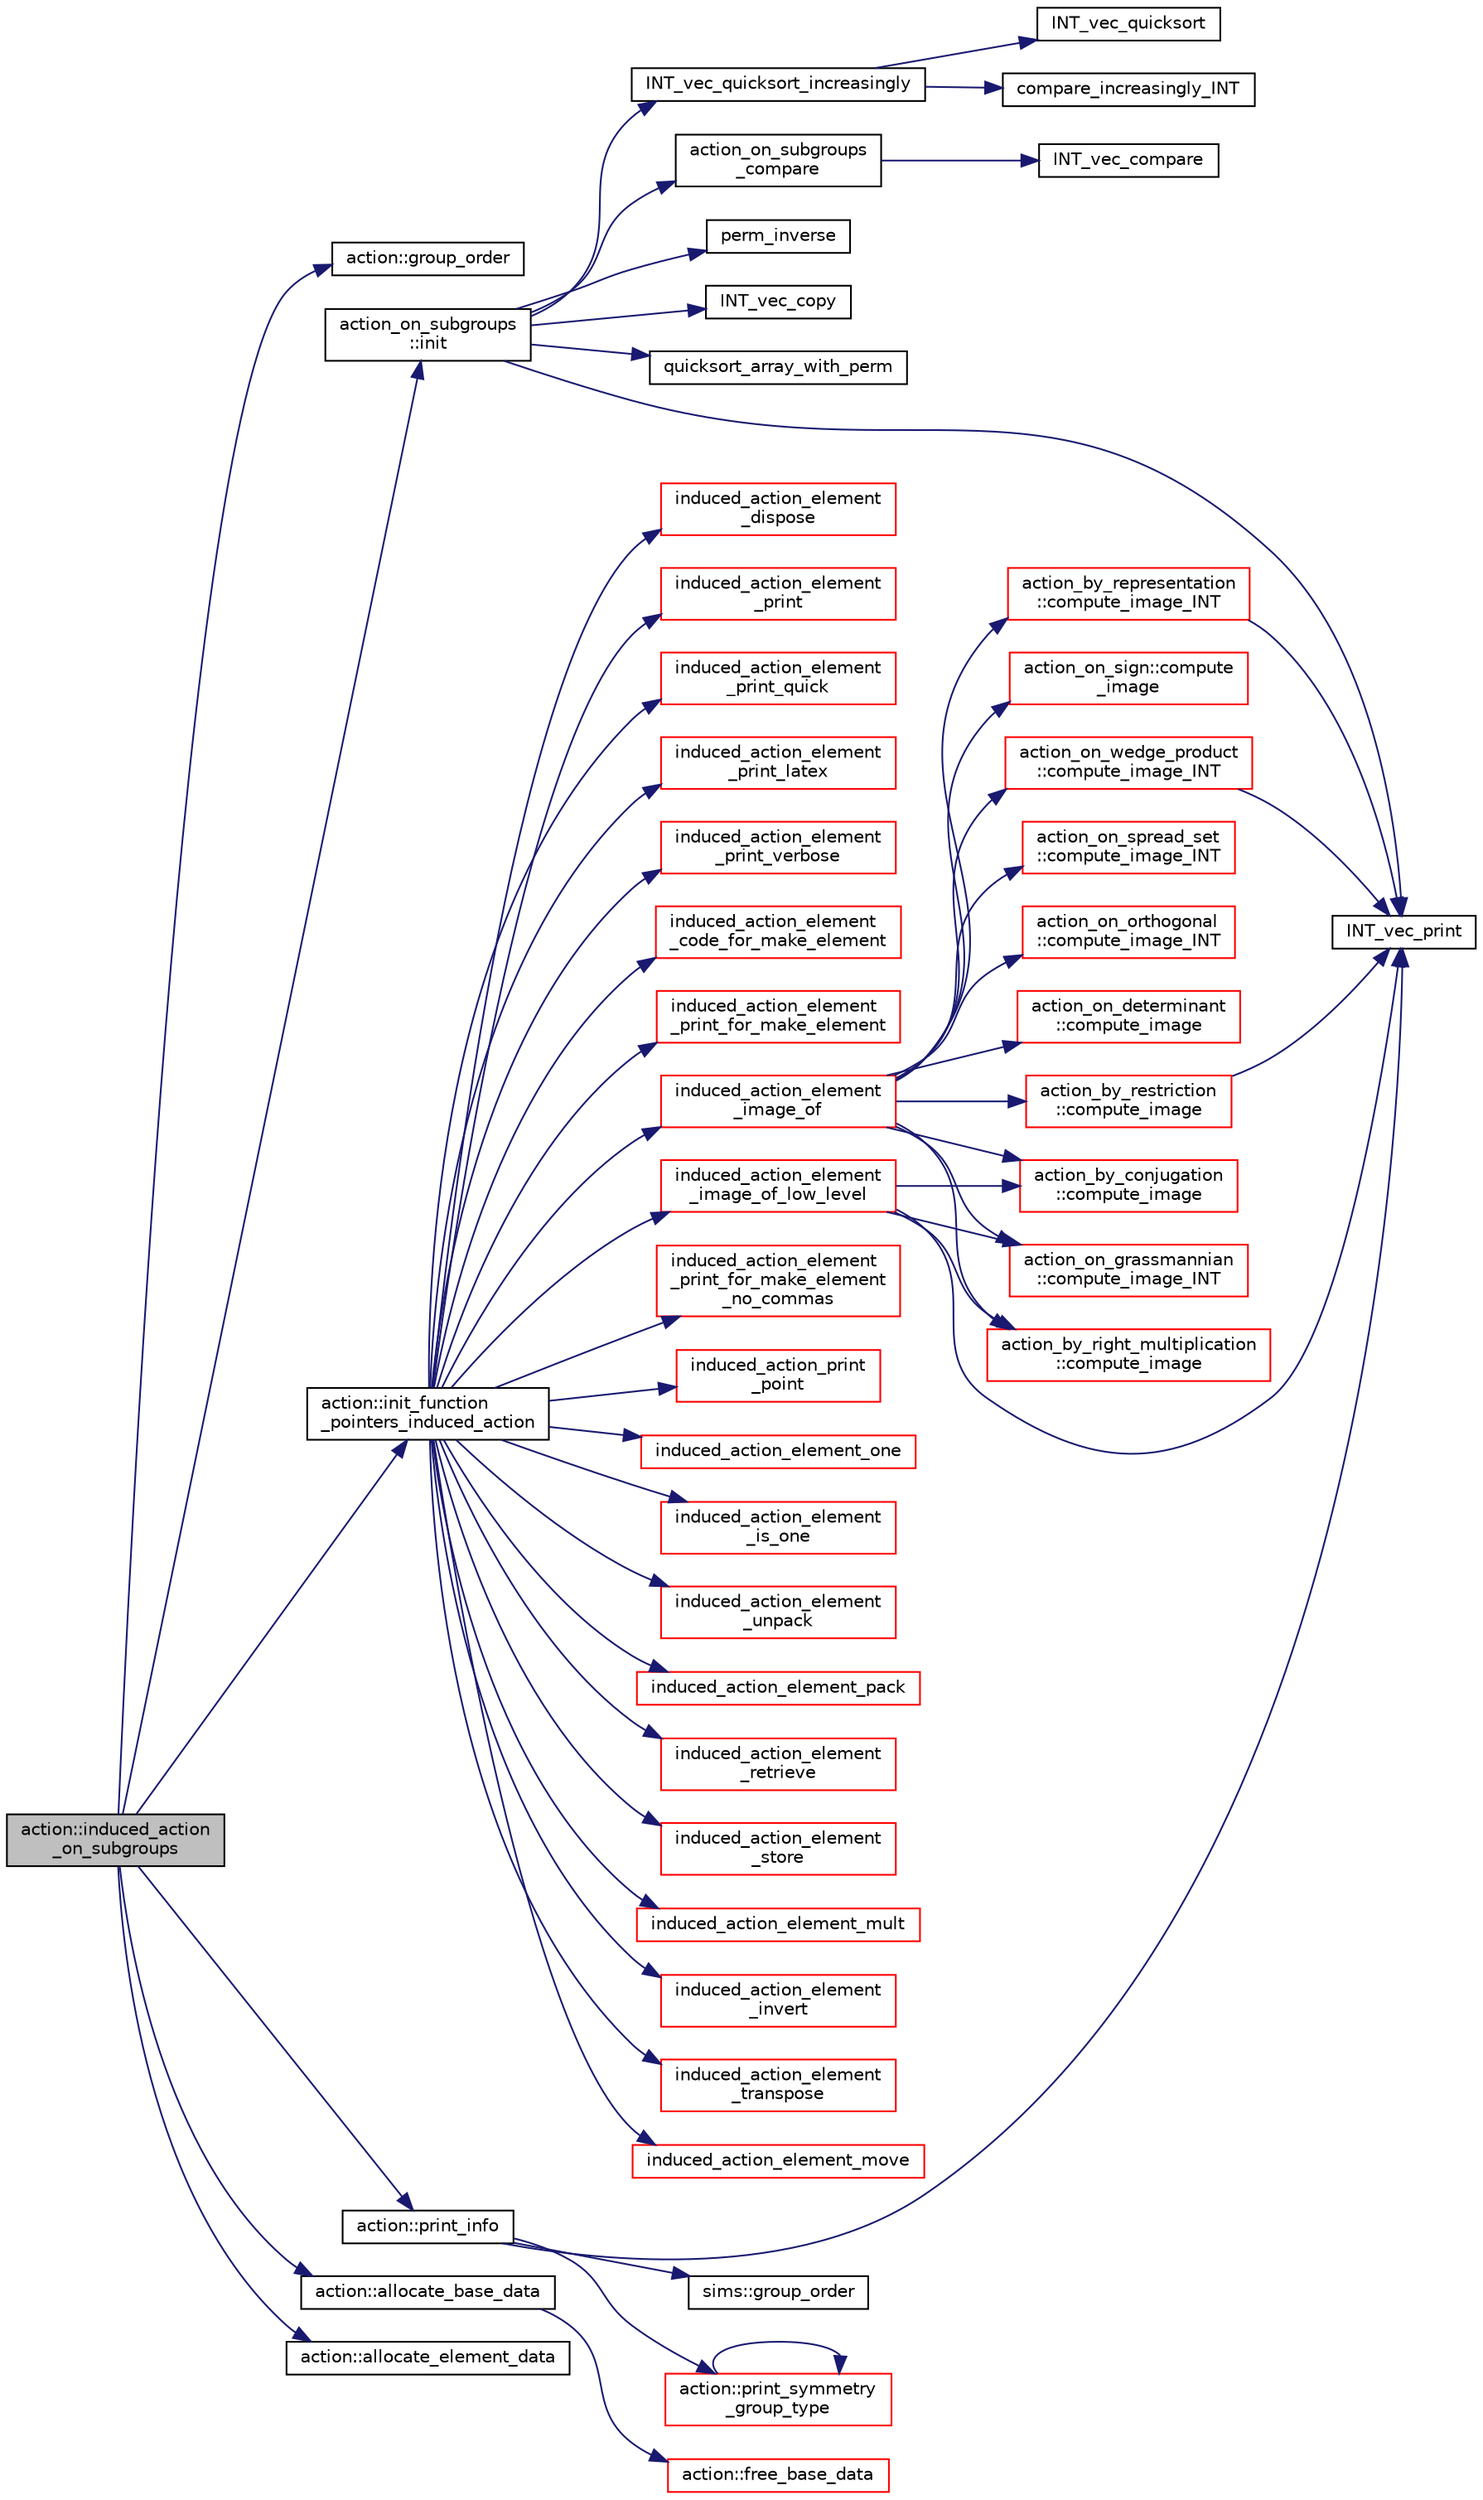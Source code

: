 digraph "action::induced_action_on_subgroups"
{
  edge [fontname="Helvetica",fontsize="10",labelfontname="Helvetica",labelfontsize="10"];
  node [fontname="Helvetica",fontsize="10",shape=record];
  rankdir="LR";
  Node24033 [label="action::induced_action\l_on_subgroups",height=0.2,width=0.4,color="black", fillcolor="grey75", style="filled", fontcolor="black"];
  Node24033 -> Node24034 [color="midnightblue",fontsize="10",style="solid",fontname="Helvetica"];
  Node24034 [label="action::group_order",height=0.2,width=0.4,color="black", fillcolor="white", style="filled",URL="$d2/d86/classaction.html#ad1f69adb27041311d2e7be96e39388d4"];
  Node24033 -> Node24035 [color="midnightblue",fontsize="10",style="solid",fontname="Helvetica"];
  Node24035 [label="action_on_subgroups\l::init",height=0.2,width=0.4,color="black", fillcolor="white", style="filled",URL="$d6/da4/classaction__on__subgroups.html#af974b4d4a7b840fe84009db7de78f261"];
  Node24035 -> Node24036 [color="midnightblue",fontsize="10",style="solid",fontname="Helvetica"];
  Node24036 [label="INT_vec_copy",height=0.2,width=0.4,color="black", fillcolor="white", style="filled",URL="$df/dbf/sajeeb_8_c.html#ac2d875e27e009af6ec04d17254d11075"];
  Node24035 -> Node24037 [color="midnightblue",fontsize="10",style="solid",fontname="Helvetica"];
  Node24037 [label="INT_vec_quicksort_increasingly",height=0.2,width=0.4,color="black", fillcolor="white", style="filled",URL="$d5/de2/foundations_2data__structures_2data__structures_8h.html#a31ccee746bc644f58816c67bc3a0e237"];
  Node24037 -> Node24038 [color="midnightblue",fontsize="10",style="solid",fontname="Helvetica"];
  Node24038 [label="INT_vec_quicksort",height=0.2,width=0.4,color="black", fillcolor="white", style="filled",URL="$d4/dd7/sorting_8_c.html#a06b413b423531ad098e9536031cc91ef"];
  Node24037 -> Node24039 [color="midnightblue",fontsize="10",style="solid",fontname="Helvetica"];
  Node24039 [label="compare_increasingly_INT",height=0.2,width=0.4,color="black", fillcolor="white", style="filled",URL="$d4/dd7/sorting_8_c.html#aa182150f114c64f81fcefcbc6d292790"];
  Node24035 -> Node24040 [color="midnightblue",fontsize="10",style="solid",fontname="Helvetica"];
  Node24040 [label="INT_vec_print",height=0.2,width=0.4,color="black", fillcolor="white", style="filled",URL="$df/dbf/sajeeb_8_c.html#a79a5901af0b47dd0d694109543c027fe"];
  Node24035 -> Node24041 [color="midnightblue",fontsize="10",style="solid",fontname="Helvetica"];
  Node24041 [label="quicksort_array_with_perm",height=0.2,width=0.4,color="black", fillcolor="white", style="filled",URL="$d5/de2/foundations_2data__structures_2data__structures_8h.html#ada23f8fd093f2e9932db37cdcf98909d"];
  Node24035 -> Node24042 [color="midnightblue",fontsize="10",style="solid",fontname="Helvetica"];
  Node24042 [label="action_on_subgroups\l_compare",height=0.2,width=0.4,color="black", fillcolor="white", style="filled",URL="$d3/df4/action__on__subgroups_8_c.html#a4edd2daedf9740528b0ec94985c5d997"];
  Node24042 -> Node24043 [color="midnightblue",fontsize="10",style="solid",fontname="Helvetica"];
  Node24043 [label="INT_vec_compare",height=0.2,width=0.4,color="black", fillcolor="white", style="filled",URL="$d5/de2/foundations_2data__structures_2data__structures_8h.html#ac1a17fca23fb4a338aef8547a4c2fded"];
  Node24035 -> Node24044 [color="midnightblue",fontsize="10",style="solid",fontname="Helvetica"];
  Node24044 [label="perm_inverse",height=0.2,width=0.4,color="black", fillcolor="white", style="filled",URL="$d2/d7c/combinatorics_8_c.html#ab7f02d1e2e257e1118eae354ab16d447"];
  Node24033 -> Node24045 [color="midnightblue",fontsize="10",style="solid",fontname="Helvetica"];
  Node24045 [label="action::init_function\l_pointers_induced_action",height=0.2,width=0.4,color="black", fillcolor="white", style="filled",URL="$d2/d86/classaction.html#a3b9287d084b24f7a3b9532a7589c58de"];
  Node24045 -> Node24046 [color="midnightblue",fontsize="10",style="solid",fontname="Helvetica"];
  Node24046 [label="induced_action_element\l_image_of",height=0.2,width=0.4,color="red", fillcolor="white", style="filled",URL="$dc/dd4/group__actions_8h.html#a821850d6c3988dd122de0489cd36f0f0"];
  Node24046 -> Node24047 [color="midnightblue",fontsize="10",style="solid",fontname="Helvetica"];
  Node24047 [label="action_by_right_multiplication\l::compute_image",height=0.2,width=0.4,color="red", fillcolor="white", style="filled",URL="$d5/daa/classaction__by__right__multiplication.html#a5407ada4c7d5a1775144fbaadbb8be8e"];
  Node24046 -> Node24073 [color="midnightblue",fontsize="10",style="solid",fontname="Helvetica"];
  Node24073 [label="action_by_restriction\l::compute_image",height=0.2,width=0.4,color="red", fillcolor="white", style="filled",URL="$d1/d7e/classaction__by__restriction.html#a2d669c0f0b3905fb5effc983c9fbb0cc"];
  Node24073 -> Node24040 [color="midnightblue",fontsize="10",style="solid",fontname="Helvetica"];
  Node24046 -> Node24075 [color="midnightblue",fontsize="10",style="solid",fontname="Helvetica"];
  Node24075 [label="action_by_conjugation\l::compute_image",height=0.2,width=0.4,color="red", fillcolor="white", style="filled",URL="$d3/dda/classaction__by__conjugation.html#acd62853354e392089a10381a4f7c5ac6"];
  Node24046 -> Node24076 [color="midnightblue",fontsize="10",style="solid",fontname="Helvetica"];
  Node24076 [label="action_by_representation\l::compute_image_INT",height=0.2,width=0.4,color="red", fillcolor="white", style="filled",URL="$d1/d9d/classaction__by__representation.html#a8c6b43be13f3fa61c51d3c5f2a3411d4"];
  Node24076 -> Node24040 [color="midnightblue",fontsize="10",style="solid",fontname="Helvetica"];
  Node24046 -> Node24089 [color="midnightblue",fontsize="10",style="solid",fontname="Helvetica"];
  Node24089 [label="action_on_determinant\l::compute_image",height=0.2,width=0.4,color="red", fillcolor="white", style="filled",URL="$d4/d32/classaction__on__determinant.html#afc50562cf0aa95e81eb0062749dc3940"];
  Node24046 -> Node24105 [color="midnightblue",fontsize="10",style="solid",fontname="Helvetica"];
  Node24105 [label="action_on_sign::compute\l_image",height=0.2,width=0.4,color="red", fillcolor="white", style="filled",URL="$da/d06/classaction__on__sign.html#a50a03ddd12e5619d59aee3de0fb5930e"];
  Node24046 -> Node24106 [color="midnightblue",fontsize="10",style="solid",fontname="Helvetica"];
  Node24106 [label="action_on_grassmannian\l::compute_image_INT",height=0.2,width=0.4,color="red", fillcolor="white", style="filled",URL="$d9/ddf/classaction__on__grassmannian.html#a5379b51e0c1a96eaa1e087a8228604ca"];
  Node24046 -> Node24120 [color="midnightblue",fontsize="10",style="solid",fontname="Helvetica"];
  Node24120 [label="action_on_spread_set\l::compute_image_INT",height=0.2,width=0.4,color="red", fillcolor="white", style="filled",URL="$d2/d7a/classaction__on__spread__set.html#a424ae719c98b5d99978e60f8f2d65437"];
  Node24046 -> Node24150 [color="midnightblue",fontsize="10",style="solid",fontname="Helvetica"];
  Node24150 [label="action_on_orthogonal\l::compute_image_INT",height=0.2,width=0.4,color="red", fillcolor="white", style="filled",URL="$dc/d87/classaction__on__orthogonal.html#a53cee5a150163f7614151b9cd1fc06f3"];
  Node24046 -> Node24334 [color="midnightblue",fontsize="10",style="solid",fontname="Helvetica"];
  Node24334 [label="action_on_wedge_product\l::compute_image_INT",height=0.2,width=0.4,color="red", fillcolor="white", style="filled",URL="$d0/deb/classaction__on__wedge__product.html#a54b13528f0219a5c1a87386725cc9548"];
  Node24334 -> Node24040 [color="midnightblue",fontsize="10",style="solid",fontname="Helvetica"];
  Node24045 -> Node24448 [color="midnightblue",fontsize="10",style="solid",fontname="Helvetica"];
  Node24448 [label="induced_action_element\l_image_of_low_level",height=0.2,width=0.4,color="red", fillcolor="white", style="filled",URL="$dc/dd4/group__actions_8h.html#aa4bc5f68829829d9a41223c260c658c5"];
  Node24448 -> Node24040 [color="midnightblue",fontsize="10",style="solid",fontname="Helvetica"];
  Node24448 -> Node24047 [color="midnightblue",fontsize="10",style="solid",fontname="Helvetica"];
  Node24448 -> Node24075 [color="midnightblue",fontsize="10",style="solid",fontname="Helvetica"];
  Node24448 -> Node24106 [color="midnightblue",fontsize="10",style="solid",fontname="Helvetica"];
  Node24045 -> Node24450 [color="midnightblue",fontsize="10",style="solid",fontname="Helvetica"];
  Node24450 [label="induced_action_element_one",height=0.2,width=0.4,color="red", fillcolor="white", style="filled",URL="$dc/dd4/group__actions_8h.html#a11ad8abff8304e30e16403a1975a8aab"];
  Node24045 -> Node24452 [color="midnightblue",fontsize="10",style="solid",fontname="Helvetica"];
  Node24452 [label="induced_action_element\l_is_one",height=0.2,width=0.4,color="red", fillcolor="white", style="filled",URL="$dc/dd4/group__actions_8h.html#aadb6a2b56e25c82dd455de09bb4bda82"];
  Node24045 -> Node24456 [color="midnightblue",fontsize="10",style="solid",fontname="Helvetica"];
  Node24456 [label="induced_action_element\l_unpack",height=0.2,width=0.4,color="red", fillcolor="white", style="filled",URL="$dc/dd4/group__actions_8h.html#a99c6ddc3d11eeccddf87ca23badd1890"];
  Node24045 -> Node24459 [color="midnightblue",fontsize="10",style="solid",fontname="Helvetica"];
  Node24459 [label="induced_action_element_pack",height=0.2,width=0.4,color="red", fillcolor="white", style="filled",URL="$dc/dd4/group__actions_8h.html#aa80cbe650affcff950137367a431715f"];
  Node24045 -> Node24462 [color="midnightblue",fontsize="10",style="solid",fontname="Helvetica"];
  Node24462 [label="induced_action_element\l_retrieve",height=0.2,width=0.4,color="red", fillcolor="white", style="filled",URL="$dc/dd4/group__actions_8h.html#a9e51f4ab67af75d0a12a3eb7f211a5b4"];
  Node24045 -> Node24468 [color="midnightblue",fontsize="10",style="solid",fontname="Helvetica"];
  Node24468 [label="induced_action_element\l_store",height=0.2,width=0.4,color="red", fillcolor="white", style="filled",URL="$dc/dd4/group__actions_8h.html#a23d42fb239ba7e886b1fb9fc96f1a3be"];
  Node24045 -> Node24475 [color="midnightblue",fontsize="10",style="solid",fontname="Helvetica"];
  Node24475 [label="induced_action_element_mult",height=0.2,width=0.4,color="red", fillcolor="white", style="filled",URL="$dc/dd4/group__actions_8h.html#a7b00701d128922145960b4c15307113c"];
  Node24045 -> Node24477 [color="midnightblue",fontsize="10",style="solid",fontname="Helvetica"];
  Node24477 [label="induced_action_element\l_invert",height=0.2,width=0.4,color="red", fillcolor="white", style="filled",URL="$dc/dd4/group__actions_8h.html#a9b7e3c76b30897cb2b62a974e063ce12"];
  Node24045 -> Node24479 [color="midnightblue",fontsize="10",style="solid",fontname="Helvetica"];
  Node24479 [label="induced_action_element\l_transpose",height=0.2,width=0.4,color="red", fillcolor="white", style="filled",URL="$dc/dd4/group__actions_8h.html#ad1379970ade84fe3a44f26f5ec500db4"];
  Node24045 -> Node24482 [color="midnightblue",fontsize="10",style="solid",fontname="Helvetica"];
  Node24482 [label="induced_action_element_move",height=0.2,width=0.4,color="red", fillcolor="white", style="filled",URL="$dc/dd4/group__actions_8h.html#a7b319593ee737d9c1ab5bc6223377541"];
  Node24045 -> Node24484 [color="midnightblue",fontsize="10",style="solid",fontname="Helvetica"];
  Node24484 [label="induced_action_element\l_dispose",height=0.2,width=0.4,color="red", fillcolor="white", style="filled",URL="$dc/dd4/group__actions_8h.html#a5bf4e1daf5b0e799af9e065ab8046f99"];
  Node24045 -> Node24486 [color="midnightblue",fontsize="10",style="solid",fontname="Helvetica"];
  Node24486 [label="induced_action_element\l_print",height=0.2,width=0.4,color="red", fillcolor="white", style="filled",URL="$dc/dd4/group__actions_8h.html#a670952bd230bf34b82f276deab684d23"];
  Node24045 -> Node24490 [color="midnightblue",fontsize="10",style="solid",fontname="Helvetica"];
  Node24490 [label="induced_action_element\l_print_quick",height=0.2,width=0.4,color="red", fillcolor="white", style="filled",URL="$dc/dd4/group__actions_8h.html#a91760d711eca781aa4dbee22a5fc0168"];
  Node24045 -> Node24491 [color="midnightblue",fontsize="10",style="solid",fontname="Helvetica"];
  Node24491 [label="induced_action_element\l_print_latex",height=0.2,width=0.4,color="red", fillcolor="white", style="filled",URL="$dc/dd4/group__actions_8h.html#a962508fbbbac127426c42fe5d0f147ab"];
  Node24045 -> Node24494 [color="midnightblue",fontsize="10",style="solid",fontname="Helvetica"];
  Node24494 [label="induced_action_element\l_print_verbose",height=0.2,width=0.4,color="red", fillcolor="white", style="filled",URL="$dc/dd4/group__actions_8h.html#a647a452eeefdaed4834375175fec37fc"];
  Node24045 -> Node24496 [color="midnightblue",fontsize="10",style="solid",fontname="Helvetica"];
  Node24496 [label="induced_action_element\l_code_for_make_element",height=0.2,width=0.4,color="red", fillcolor="white", style="filled",URL="$dc/dd4/group__actions_8h.html#af1c12dd980d376e72daaf9a383cebfdc"];
  Node24045 -> Node24498 [color="midnightblue",fontsize="10",style="solid",fontname="Helvetica"];
  Node24498 [label="induced_action_element\l_print_for_make_element",height=0.2,width=0.4,color="red", fillcolor="white", style="filled",URL="$dc/dd4/group__actions_8h.html#ad7e7ef951b164a7084837401e3dbc400"];
  Node24045 -> Node24500 [color="midnightblue",fontsize="10",style="solid",fontname="Helvetica"];
  Node24500 [label="induced_action_element\l_print_for_make_element\l_no_commas",height=0.2,width=0.4,color="red", fillcolor="white", style="filled",URL="$dc/dd4/group__actions_8h.html#ae151544128a85b12466172340404b955"];
  Node24045 -> Node24502 [color="midnightblue",fontsize="10",style="solid",fontname="Helvetica"];
  Node24502 [label="induced_action_print\l_point",height=0.2,width=0.4,color="red", fillcolor="white", style="filled",URL="$dc/dd4/group__actions_8h.html#af15373c64f9e8d33dd3c448d98cc2382"];
  Node24033 -> Node24504 [color="midnightblue",fontsize="10",style="solid",fontname="Helvetica"];
  Node24504 [label="action::allocate_base_data",height=0.2,width=0.4,color="black", fillcolor="white", style="filled",URL="$d2/d86/classaction.html#a345fa8dfbb60c8a100ab4dd80a966b1b"];
  Node24504 -> Node24505 [color="midnightblue",fontsize="10",style="solid",fontname="Helvetica"];
  Node24505 [label="action::free_base_data",height=0.2,width=0.4,color="red", fillcolor="white", style="filled",URL="$d2/d86/classaction.html#a27aa9e5940cc8e08da6727927d0798a8"];
  Node24033 -> Node24507 [color="midnightblue",fontsize="10",style="solid",fontname="Helvetica"];
  Node24507 [label="action::allocate_element_data",height=0.2,width=0.4,color="black", fillcolor="white", style="filled",URL="$d2/d86/classaction.html#adc5f98db8315bfd17fcd2fbb437d8f60"];
  Node24033 -> Node24508 [color="midnightblue",fontsize="10",style="solid",fontname="Helvetica"];
  Node24508 [label="action::print_info",height=0.2,width=0.4,color="black", fillcolor="white", style="filled",URL="$d2/d86/classaction.html#a6f89e493e5c5a32e5c3b8963d438ce86"];
  Node24508 -> Node24148 [color="midnightblue",fontsize="10",style="solid",fontname="Helvetica"];
  Node24148 [label="action::print_symmetry\l_group_type",height=0.2,width=0.4,color="red", fillcolor="white", style="filled",URL="$d2/d86/classaction.html#aed811766c7e64fe2c853df8b0b67aa6e"];
  Node24148 -> Node24148 [color="midnightblue",fontsize="10",style="solid",fontname="Helvetica"];
  Node24508 -> Node24040 [color="midnightblue",fontsize="10",style="solid",fontname="Helvetica"];
  Node24508 -> Node24509 [color="midnightblue",fontsize="10",style="solid",fontname="Helvetica"];
  Node24509 [label="sims::group_order",height=0.2,width=0.4,color="black", fillcolor="white", style="filled",URL="$d9/df3/classsims.html#aa442445175656570fa35febbe790efad"];
}
